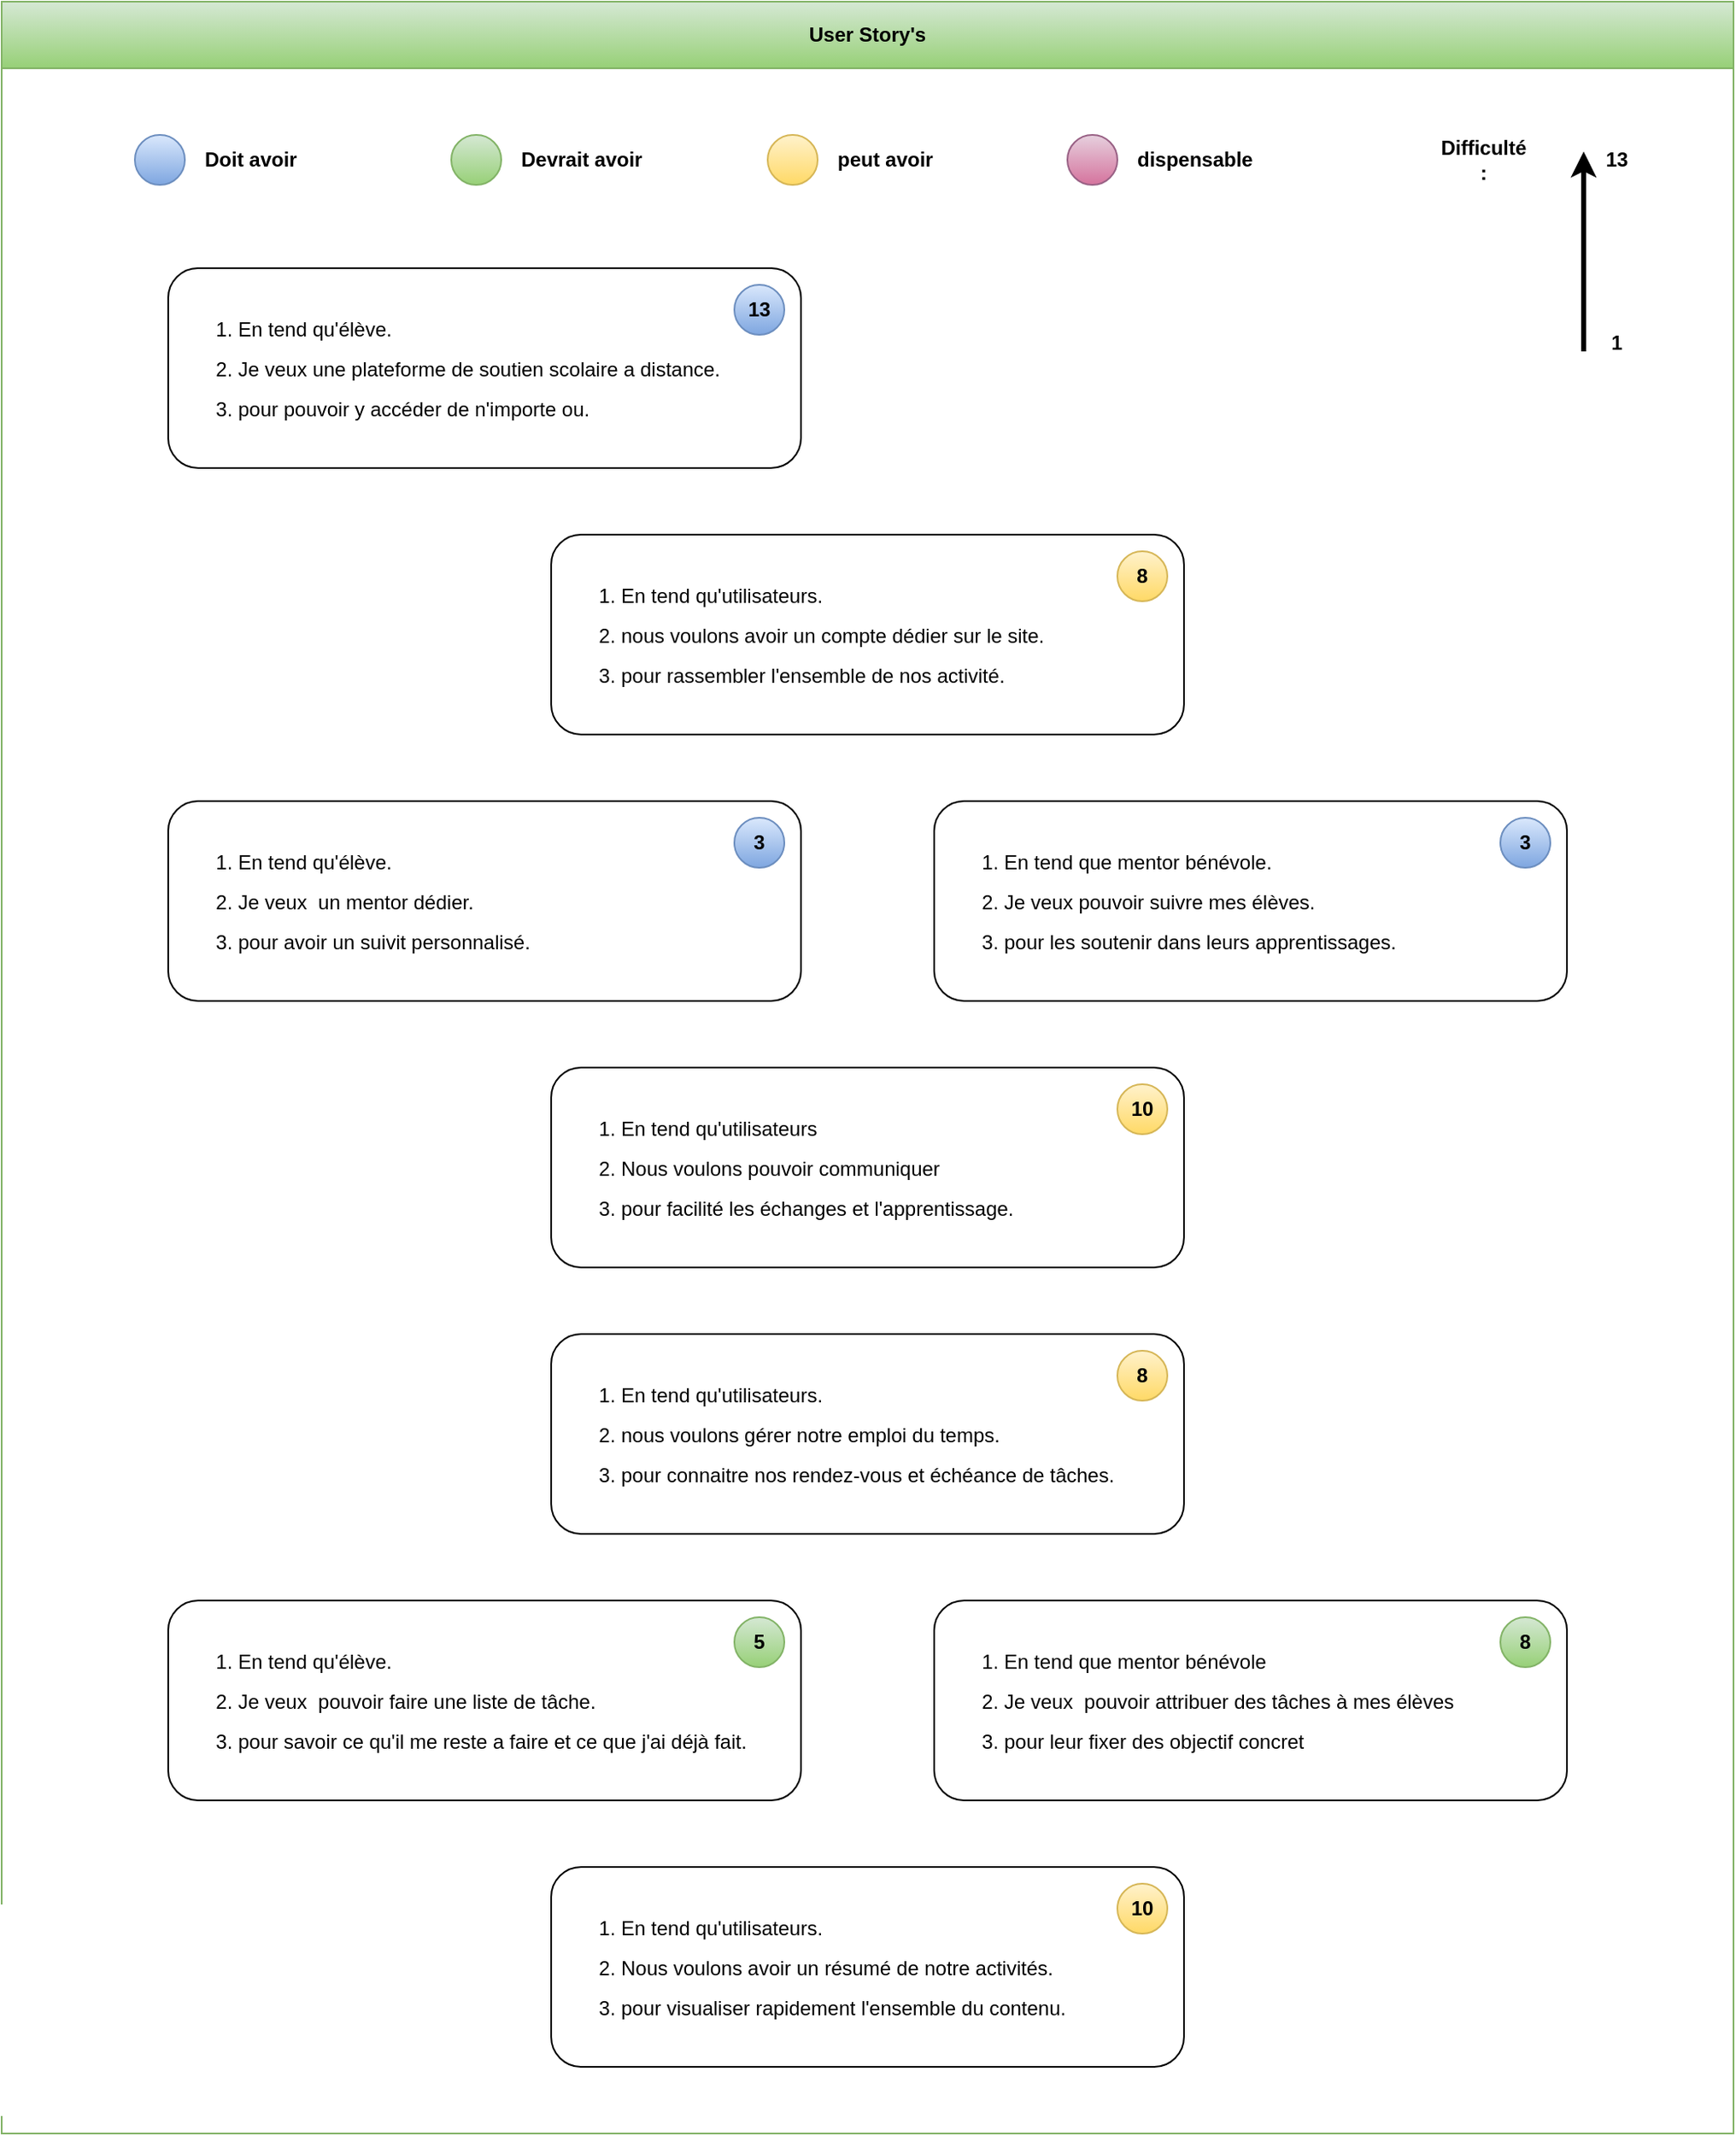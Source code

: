 <mxfile version="21.5.2" type="github">
  <diagram name="Page-1" id="sj1A13hGBqNmOc4zXh2_">
    <mxGraphModel dx="1749" dy="1963" grid="1" gridSize="10" guides="1" tooltips="1" connect="1" arrows="1" fold="1" page="1" pageScale="1" pageWidth="827" pageHeight="1169" math="0" shadow="0">
      <root>
        <mxCell id="0" />
        <mxCell id="1" parent="0" />
        <mxCell id="MKo6S_NpZ9i3rgRZni-A-3" value="User Story&#39;s" style="swimlane;whiteSpace=wrap;html=1;startSize=40;fillColor=#d5e8d4;gradientColor=#97d077;strokeColor=#82b366;" parent="1" vertex="1">
          <mxGeometry x="-360" y="-720" width="1040" height="1280" as="geometry">
            <mxRectangle x="-360" y="-720" width="110" height="40" as="alternateBounds" />
          </mxGeometry>
        </mxCell>
        <mxCell id="OetnsAStxz32LthR_dCU-24" value="" style="group" parent="MKo6S_NpZ9i3rgRZni-A-3" vertex="1" connectable="0">
          <mxGeometry x="100" y="960" width="380" height="120" as="geometry" />
        </mxCell>
        <mxCell id="OetnsAStxz32LthR_dCU-12" value="" style="rounded=1;whiteSpace=wrap;html=1;container=0;" parent="OetnsAStxz32LthR_dCU-24" vertex="1">
          <mxGeometry width="380" height="120" as="geometry" />
        </mxCell>
        <mxCell id="OetnsAStxz32LthR_dCU-23" value="&lt;ol style=&quot;line-height: 200%;&quot;&gt;&lt;li&gt;En tend qu&#39;élève.&lt;br&gt;&lt;/li&gt;&lt;li&gt;Je veux&amp;nbsp; pouvoir faire une liste de tâche.&lt;br&gt;&lt;/li&gt;&lt;li&gt;pour savoir ce qu&#39;il me reste a faire et ce que j&#39;ai déjà fait.&lt;br&gt;&lt;/li&gt;&lt;/ol&gt;" style="text;strokeColor=none;fillColor=none;align=left;verticalAlign=middle;spacingLeft=0;spacingRight=4;overflow=hidden;rotatable=0;points=[[0,0.5],[1,0.5]];portConstraint=eastwest;whiteSpace=wrap;html=1;spacing=2;spacingTop=4;spacingBottom=4;imageAspect=1;" parent="OetnsAStxz32LthR_dCU-24" vertex="1">
          <mxGeometry width="380" height="120" as="geometry" />
        </mxCell>
        <mxCell id="MKo6S_NpZ9i3rgRZni-A-76" value="5" style="rounded=1;whiteSpace=wrap;html=1;absoluteArcSize=0;metaEdit=0;arcSize=50;fillColor=#d5e8d4;gradientColor=#97d077;strokeColor=#82b366;fontStyle=1" parent="OetnsAStxz32LthR_dCU-24" vertex="1">
          <mxGeometry x="340" y="10" width="30" height="30" as="geometry" />
        </mxCell>
        <mxCell id="OetnsAStxz32LthR_dCU-28" value="" style="group" parent="MKo6S_NpZ9i3rgRZni-A-3" vertex="1" connectable="0">
          <mxGeometry x="330" y="320" width="380" height="120" as="geometry" />
        </mxCell>
        <mxCell id="OetnsAStxz32LthR_dCU-29" value="" style="rounded=1;whiteSpace=wrap;html=1;" parent="OetnsAStxz32LthR_dCU-28" vertex="1">
          <mxGeometry width="380" height="120" as="geometry" />
        </mxCell>
        <mxCell id="OetnsAStxz32LthR_dCU-30" value="&lt;ol style=&quot;line-height: 200%;&quot;&gt;&lt;li&gt;En tend qu&#39;utilisateurs.&lt;/li&gt;&lt;li&gt;nous voulons avoir un compte dédier sur le site.&lt;br&gt;&lt;/li&gt;&lt;li&gt;pour rassembler l&#39;ensemble de nos activité.&lt;br&gt;&lt;/li&gt;&lt;/ol&gt;" style="text;strokeColor=none;fillColor=none;align=left;verticalAlign=middle;spacingLeft=0;spacingRight=4;overflow=hidden;rotatable=0;points=[[0,0.5],[1,0.5]];portConstraint=eastwest;whiteSpace=wrap;html=1;spacing=2;spacingTop=4;spacingBottom=4;imageAspect=1;" parent="OetnsAStxz32LthR_dCU-28" vertex="1">
          <mxGeometry width="380" height="120" as="geometry" />
        </mxCell>
        <mxCell id="MKo6S_NpZ9i3rgRZni-A-74" value="8" style="rounded=1;whiteSpace=wrap;html=1;absoluteArcSize=0;metaEdit=0;arcSize=50;fillColor=#fff2cc;gradientColor=#ffd966;strokeColor=#d6b656;fontStyle=1" parent="OetnsAStxz32LthR_dCU-28" vertex="1">
          <mxGeometry x="340" y="10" width="30" height="30" as="geometry" />
        </mxCell>
        <mxCell id="OetnsAStxz32LthR_dCU-31" value="" style="group" parent="MKo6S_NpZ9i3rgRZni-A-3" vertex="1" connectable="0">
          <mxGeometry x="100" y="480" width="380" height="120" as="geometry" />
        </mxCell>
        <mxCell id="OetnsAStxz32LthR_dCU-32" value="" style="rounded=1;whiteSpace=wrap;html=1;" parent="OetnsAStxz32LthR_dCU-31" vertex="1">
          <mxGeometry width="380" height="120" as="geometry" />
        </mxCell>
        <mxCell id="OetnsAStxz32LthR_dCU-33" value="&lt;ol style=&quot;line-height: 200%;&quot;&gt;&lt;li&gt;En tend qu&#39;élève.&lt;/li&gt;&lt;li&gt;Je veux&amp;nbsp; un mentor dédier.&lt;br&gt;&lt;/li&gt;&lt;li&gt;pour avoir un suivit personnalisé.&lt;br&gt;&lt;/li&gt;&lt;/ol&gt;" style="text;strokeColor=none;fillColor=none;align=left;verticalAlign=middle;spacingLeft=0;spacingRight=4;overflow=hidden;rotatable=0;points=[[0,0.5],[1,0.5]];portConstraint=eastwest;whiteSpace=wrap;html=1;spacing=2;spacingTop=4;spacingBottom=4;imageAspect=1;" parent="OetnsAStxz32LthR_dCU-31" vertex="1">
          <mxGeometry width="380" height="120" as="geometry" />
        </mxCell>
        <mxCell id="MKo6S_NpZ9i3rgRZni-A-72" value="3" style="rounded=1;whiteSpace=wrap;html=1;absoluteArcSize=0;metaEdit=0;arcSize=50;fillColor=#dae8fc;gradientColor=#7ea6e0;strokeColor=#6c8ebf;editable=1;movable=1;resizable=1;rotatable=1;deletable=1;locked=0;connectable=1;noLabel=0;fontStyle=1" parent="OetnsAStxz32LthR_dCU-31" vertex="1">
          <mxGeometry x="340" y="10" width="30" height="30" as="geometry" />
        </mxCell>
        <mxCell id="OetnsAStxz32LthR_dCU-34" value="" style="group;fontStyle=0" parent="MKo6S_NpZ9i3rgRZni-A-3" vertex="1" connectable="0">
          <mxGeometry x="100" y="160" width="380" height="120" as="geometry" />
        </mxCell>
        <mxCell id="OetnsAStxz32LthR_dCU-35" value="" style="rounded=1;whiteSpace=wrap;html=1;" parent="OetnsAStxz32LthR_dCU-34" vertex="1">
          <mxGeometry width="380" height="120" as="geometry" />
        </mxCell>
        <mxCell id="OetnsAStxz32LthR_dCU-36" value="&lt;ol style=&quot;line-height: 200%;&quot;&gt;&lt;li&gt;En tend qu&#39;élève.&lt;br&gt;&lt;/li&gt;&lt;li&gt;Je veux une plateforme de soutien scolaire a distance.&lt;br&gt;&lt;/li&gt;&lt;li&gt;pour pouvoir y accéder de n&#39;importe ou.&lt;br&gt;&lt;/li&gt;&lt;/ol&gt;" style="text;strokeColor=none;fillColor=none;align=left;verticalAlign=middle;spacingLeft=0;spacingRight=4;overflow=hidden;rotatable=0;points=[[0,0.5],[1,0.5]];portConstraint=eastwest;whiteSpace=wrap;html=1;spacing=2;spacingTop=4;spacingBottom=4;imageAspect=1;" parent="OetnsAStxz32LthR_dCU-34" vertex="1">
          <mxGeometry width="380" height="120" as="geometry" />
        </mxCell>
        <mxCell id="MKo6S_NpZ9i3rgRZni-A-71" value="13" style="rounded=1;whiteSpace=wrap;html=1;absoluteArcSize=0;metaEdit=0;arcSize=50;fillColor=#dae8fc;gradientColor=#7ea6e0;strokeColor=#6c8ebf;editable=1;movable=1;resizable=1;rotatable=1;deletable=1;locked=0;connectable=1;noLabel=0;fontStyle=1" parent="OetnsAStxz32LthR_dCU-34" vertex="1">
          <mxGeometry x="340" y="10" width="30" height="30" as="geometry" />
        </mxCell>
        <mxCell id="OetnsAStxz32LthR_dCU-37" value="" style="group" parent="MKo6S_NpZ9i3rgRZni-A-3" vertex="1" connectable="0">
          <mxGeometry x="560" y="480" width="380" height="120" as="geometry" />
        </mxCell>
        <mxCell id="OetnsAStxz32LthR_dCU-38" value="" style="rounded=1;whiteSpace=wrap;html=1;" parent="OetnsAStxz32LthR_dCU-37" vertex="1">
          <mxGeometry width="380" height="120" as="geometry" />
        </mxCell>
        <mxCell id="OetnsAStxz32LthR_dCU-39" value="&lt;ol style=&quot;line-height: 200%;&quot;&gt;&lt;li&gt;En tend que mentor bénévole.&lt;br&gt;&lt;/li&gt;&lt;li&gt;Je veux pouvoir suivre mes élèves.&lt;br&gt;&lt;/li&gt;&lt;li&gt;pour les soutenir dans leurs apprentissages.&lt;br&gt;&lt;/li&gt;&lt;/ol&gt;" style="text;strokeColor=none;fillColor=none;align=left;verticalAlign=middle;spacingLeft=0;spacingRight=4;overflow=hidden;rotatable=0;points=[[0,0.5],[1,0.5]];portConstraint=eastwest;whiteSpace=wrap;html=1;spacing=2;spacingTop=4;spacingBottom=4;imageAspect=1;" parent="OetnsAStxz32LthR_dCU-37" vertex="1">
          <mxGeometry width="380" height="120" as="geometry" />
        </mxCell>
        <mxCell id="MKo6S_NpZ9i3rgRZni-A-73" value="3" style="rounded=1;whiteSpace=wrap;html=1;absoluteArcSize=0;metaEdit=0;arcSize=50;fillColor=#dae8fc;gradientColor=#7ea6e0;strokeColor=#6c8ebf;editable=1;movable=1;resizable=1;rotatable=1;deletable=1;locked=0;connectable=1;noLabel=0;fontStyle=1" parent="OetnsAStxz32LthR_dCU-37" vertex="1">
          <mxGeometry x="340" y="10" width="30" height="30" as="geometry" />
        </mxCell>
        <mxCell id="OetnsAStxz32LthR_dCU-40" value="" style="group" parent="MKo6S_NpZ9i3rgRZni-A-3" vertex="1" connectable="0">
          <mxGeometry x="560" y="960" width="380" height="120" as="geometry" />
        </mxCell>
        <mxCell id="OetnsAStxz32LthR_dCU-41" value="" style="rounded=1;whiteSpace=wrap;html=1;" parent="OetnsAStxz32LthR_dCU-40" vertex="1">
          <mxGeometry width="380" height="120" as="geometry" />
        </mxCell>
        <mxCell id="OetnsAStxz32LthR_dCU-42" value="&lt;ol style=&quot;line-height: 200%;&quot;&gt;&lt;li&gt;En tend que mentor bénévole&lt;br&gt;&lt;/li&gt;&lt;li&gt;Je veux&amp;nbsp; pouvoir attribuer des tâches à mes élèves&lt;br&gt;&lt;/li&gt;&lt;li&gt;pour leur fixer des objectif concret&lt;br&gt;&lt;/li&gt;&lt;/ol&gt;" style="text;strokeColor=none;fillColor=none;align=left;verticalAlign=middle;spacingLeft=0;spacingRight=4;overflow=hidden;rotatable=0;points=[[0,0.5],[1,0.5]];portConstraint=eastwest;whiteSpace=wrap;html=1;spacing=2;spacingTop=4;spacingBottom=4;imageAspect=1;" parent="OetnsAStxz32LthR_dCU-40" vertex="1">
          <mxGeometry width="380" height="120" as="geometry" />
        </mxCell>
        <mxCell id="MKo6S_NpZ9i3rgRZni-A-77" value="8" style="rounded=1;whiteSpace=wrap;html=1;absoluteArcSize=0;metaEdit=0;arcSize=50;fillColor=#d5e8d4;gradientColor=#97d077;strokeColor=#82b366;fontStyle=1" parent="OetnsAStxz32LthR_dCU-40" vertex="1">
          <mxGeometry x="340" y="10" width="30" height="30" as="geometry" />
        </mxCell>
        <mxCell id="OetnsAStxz32LthR_dCU-46" value="" style="group" parent="MKo6S_NpZ9i3rgRZni-A-3" vertex="1" connectable="0">
          <mxGeometry x="330" y="1120" width="380" height="120" as="geometry" />
        </mxCell>
        <mxCell id="OetnsAStxz32LthR_dCU-47" value="" style="rounded=1;whiteSpace=wrap;html=1;" parent="OetnsAStxz32LthR_dCU-46" vertex="1">
          <mxGeometry width="380" height="120" as="geometry" />
        </mxCell>
        <mxCell id="OetnsAStxz32LthR_dCU-48" value="&lt;ol style=&quot;line-height: 200%;&quot;&gt;&lt;li&gt;En tend qu&#39;utilisateurs.&lt;br&gt;&lt;/li&gt;&lt;li&gt;Nous voulons avoir un résumé de notre activités. &lt;br&gt;&lt;/li&gt;&lt;li&gt;pour visualiser rapidement l&#39;ensemble du contenu.&lt;br&gt;&lt;/li&gt;&lt;/ol&gt;" style="text;strokeColor=none;fillColor=none;align=left;verticalAlign=middle;spacingLeft=0;spacingRight=4;overflow=hidden;rotatable=0;points=[[0,0.5],[1,0.5]];portConstraint=eastwest;whiteSpace=wrap;html=1;spacing=2;spacingTop=4;spacingBottom=4;imageAspect=1;" parent="OetnsAStxz32LthR_dCU-46" vertex="1">
          <mxGeometry width="380" height="120" as="geometry" />
        </mxCell>
        <mxCell id="MKo6S_NpZ9i3rgRZni-A-69" value="10" style="rounded=1;whiteSpace=wrap;html=1;absoluteArcSize=0;metaEdit=0;arcSize=50;fillColor=#fff2cc;gradientColor=#ffd966;strokeColor=#d6b656;fontStyle=1" parent="OetnsAStxz32LthR_dCU-46" vertex="1">
          <mxGeometry x="340" y="10" width="30" height="30" as="geometry" />
        </mxCell>
        <mxCell id="OetnsAStxz32LthR_dCU-49" value="" style="group" parent="MKo6S_NpZ9i3rgRZni-A-3" vertex="1" connectable="0">
          <mxGeometry x="330" y="640" width="380" height="120" as="geometry" />
        </mxCell>
        <mxCell id="OetnsAStxz32LthR_dCU-26" value="" style="rounded=1;whiteSpace=wrap;html=1;" parent="OetnsAStxz32LthR_dCU-49" vertex="1">
          <mxGeometry width="380" height="120.0" as="geometry" />
        </mxCell>
        <mxCell id="OetnsAStxz32LthR_dCU-27" value="&lt;ol style=&quot;line-height: 200%;&quot;&gt;&lt;li&gt;En tend qu&#39;utilisateurs&lt;/li&gt;&lt;li&gt;Nous voulons pouvoir communiquer&lt;br&gt;&lt;/li&gt;&lt;li&gt;pour facilité les échanges et l&#39;apprentissage.&lt;br&gt;&lt;/li&gt;&lt;/ol&gt;" style="text;strokeColor=none;fillColor=none;align=left;verticalAlign=middle;spacingLeft=0;spacingRight=4;overflow=hidden;rotatable=0;points=[[0,0.5],[1,0.5]];portConstraint=eastwest;whiteSpace=wrap;html=1;spacing=2;spacingTop=0;spacingBottom=0;imageAspect=1;" parent="OetnsAStxz32LthR_dCU-49" vertex="1">
          <mxGeometry width="380" height="120.0" as="geometry" />
        </mxCell>
        <mxCell id="MKo6S_NpZ9i3rgRZni-A-79" value="10" style="rounded=1;whiteSpace=wrap;html=1;absoluteArcSize=0;metaEdit=0;arcSize=50;fillColor=#fff2cc;gradientColor=#ffd966;strokeColor=#d6b656;fontStyle=1" parent="OetnsAStxz32LthR_dCU-49" vertex="1">
          <mxGeometry x="340" y="10" width="30" height="30" as="geometry" />
        </mxCell>
        <mxCell id="MKo6S_NpZ9i3rgRZni-A-2" value="" style="group" parent="MKo6S_NpZ9i3rgRZni-A-3" vertex="1" connectable="0">
          <mxGeometry x="330" y="800" width="380" height="120" as="geometry" />
        </mxCell>
        <mxCell id="EO4pnPSAchLOPsAstI3M-14" value="" style="rounded=1;whiteSpace=wrap;html=1;container=0;" parent="MKo6S_NpZ9i3rgRZni-A-2" vertex="1">
          <mxGeometry width="380" height="120" as="geometry" />
        </mxCell>
        <mxCell id="EO4pnPSAchLOPsAstI3M-6" value="&lt;ol style=&quot;line-height: 200%;&quot;&gt;&lt;li&gt;En tend qu&#39;utilisateurs.&lt;/li&gt;&lt;li&gt;nous voulons gérer notre emploi du temps. &lt;br&gt;&lt;/li&gt;&lt;li&gt;pour connaitre nos rendez-vous et échéance de tâches.&lt;br&gt;&lt;/li&gt;&lt;/ol&gt;" style="text;strokeColor=none;fillColor=none;align=left;verticalAlign=middle;spacingLeft=0;spacingRight=4;overflow=hidden;rotatable=0;points=[[0,0.5],[1,0.5]];portConstraint=eastwest;whiteSpace=wrap;html=1;spacing=2;spacingTop=4;spacingBottom=4;imageAspect=1;container=0;" parent="MKo6S_NpZ9i3rgRZni-A-2" vertex="1">
          <mxGeometry width="380" height="120" as="geometry" />
        </mxCell>
        <mxCell id="MKo6S_NpZ9i3rgRZni-A-78" value="8" style="rounded=1;whiteSpace=wrap;html=1;absoluteArcSize=0;metaEdit=0;arcSize=50;fillColor=#fff2cc;gradientColor=#ffd966;strokeColor=#d6b656;fontStyle=1" parent="MKo6S_NpZ9i3rgRZni-A-2" vertex="1">
          <mxGeometry x="340" y="10" width="30" height="30" as="geometry" />
        </mxCell>
        <mxCell id="MKo6S_NpZ9i3rgRZni-A-15" value="" style="endArrow=classic;html=1;rounded=0;strokeWidth=3;" parent="MKo6S_NpZ9i3rgRZni-A-3" edge="1">
          <mxGeometry width="50" height="50" relative="1" as="geometry">
            <mxPoint x="950" y="210" as="sourcePoint" />
            <mxPoint x="950" y="90" as="targetPoint" />
          </mxGeometry>
        </mxCell>
        <mxCell id="MKo6S_NpZ9i3rgRZni-A-16" value="&lt;b&gt;Difficulté :&lt;/b&gt;" style="text;html=1;strokeColor=none;fillColor=none;align=center;verticalAlign=middle;whiteSpace=wrap;rounded=0;" parent="MKo6S_NpZ9i3rgRZni-A-3" vertex="1">
          <mxGeometry x="860" y="80" width="60" height="30" as="geometry" />
        </mxCell>
        <mxCell id="MKo6S_NpZ9i3rgRZni-A-61" value="&lt;b&gt;1&lt;/b&gt;" style="text;html=1;strokeColor=none;fillColor=none;align=center;verticalAlign=middle;whiteSpace=wrap;rounded=0;" parent="MKo6S_NpZ9i3rgRZni-A-3" vertex="1">
          <mxGeometry x="940" y="190" width="60" height="30" as="geometry" />
        </mxCell>
        <mxCell id="MKo6S_NpZ9i3rgRZni-A-62" value="&lt;b&gt;13&lt;/b&gt;" style="text;html=1;strokeColor=none;fillColor=none;align=center;verticalAlign=middle;whiteSpace=wrap;rounded=0;" parent="MKo6S_NpZ9i3rgRZni-A-3" vertex="1">
          <mxGeometry x="940" y="80" width="60" height="30" as="geometry" />
        </mxCell>
        <mxCell id="MKo6S_NpZ9i3rgRZni-A-6" value="" style="group" parent="MKo6S_NpZ9i3rgRZni-A-3" vertex="1" connectable="0">
          <mxGeometry x="270" y="80" width="130" height="30" as="geometry" />
        </mxCell>
        <mxCell id="MKo6S_NpZ9i3rgRZni-A-7" value="" style="rounded=1;whiteSpace=wrap;html=1;absoluteArcSize=0;metaEdit=0;arcSize=50;fillColor=#d5e8d4;gradientColor=#97d077;strokeColor=#82b366;" parent="MKo6S_NpZ9i3rgRZni-A-6" vertex="1">
          <mxGeometry width="30" height="30" as="geometry" />
        </mxCell>
        <mxCell id="MKo6S_NpZ9i3rgRZni-A-8" value="Devrait avoir" style="text;html=1;strokeColor=none;fillColor=none;align=left;verticalAlign=middle;whiteSpace=wrap;rounded=0;fontStyle=1" parent="MKo6S_NpZ9i3rgRZni-A-6" vertex="1">
          <mxGeometry x="40" width="90" height="30" as="geometry" />
        </mxCell>
        <mxCell id="MKo6S_NpZ9i3rgRZni-A-9" value="" style="group" parent="MKo6S_NpZ9i3rgRZni-A-3" vertex="1" connectable="0">
          <mxGeometry x="460" y="80" width="130" height="30" as="geometry" />
        </mxCell>
        <mxCell id="MKo6S_NpZ9i3rgRZni-A-10" value="" style="rounded=1;whiteSpace=wrap;html=1;absoluteArcSize=0;metaEdit=0;arcSize=50;fillColor=#fff2cc;gradientColor=#ffd966;strokeColor=#d6b656;" parent="MKo6S_NpZ9i3rgRZni-A-9" vertex="1">
          <mxGeometry width="30" height="30" as="geometry" />
        </mxCell>
        <mxCell id="MKo6S_NpZ9i3rgRZni-A-11" value="peut avoir" style="text;html=1;strokeColor=none;fillColor=none;align=left;verticalAlign=middle;whiteSpace=wrap;rounded=0;fontStyle=1" parent="MKo6S_NpZ9i3rgRZni-A-9" vertex="1">
          <mxGeometry x="40" width="90" height="30" as="geometry" />
        </mxCell>
        <mxCell id="MKo6S_NpZ9i3rgRZni-A-12" value="" style="group" parent="MKo6S_NpZ9i3rgRZni-A-3" vertex="1" connectable="0">
          <mxGeometry x="640" y="80" width="130" height="30" as="geometry" />
        </mxCell>
        <mxCell id="MKo6S_NpZ9i3rgRZni-A-13" value="" style="rounded=1;whiteSpace=wrap;html=1;absoluteArcSize=0;metaEdit=0;arcSize=50;fillColor=#e6d0de;strokeColor=#996185;gradientColor=#d5739d;" parent="MKo6S_NpZ9i3rgRZni-A-12" vertex="1">
          <mxGeometry width="30" height="30" as="geometry" />
        </mxCell>
        <mxCell id="MKo6S_NpZ9i3rgRZni-A-14" value="dispensable" style="text;html=1;strokeColor=none;fillColor=none;align=left;verticalAlign=middle;whiteSpace=wrap;rounded=0;fontStyle=1" parent="MKo6S_NpZ9i3rgRZni-A-12" vertex="1">
          <mxGeometry x="40" width="90" height="30" as="geometry" />
        </mxCell>
        <mxCell id="MKo6S_NpZ9i3rgRZni-A-5" value="" style="group" parent="MKo6S_NpZ9i3rgRZni-A-3" vertex="1" connectable="0">
          <mxGeometry x="80" y="80" width="130" height="30" as="geometry" />
        </mxCell>
        <mxCell id="MKo6S_NpZ9i3rgRZni-A-1" value="" style="rounded=1;whiteSpace=wrap;html=1;absoluteArcSize=0;metaEdit=0;arcSize=50;fillColor=#dae8fc;gradientColor=#7ea6e0;strokeColor=#6c8ebf;editable=1;movable=1;resizable=1;rotatable=1;deletable=1;locked=0;connectable=1;noLabel=0;" parent="MKo6S_NpZ9i3rgRZni-A-5" vertex="1">
          <mxGeometry width="30" height="30" as="geometry" />
        </mxCell>
        <mxCell id="MKo6S_NpZ9i3rgRZni-A-4" value="Doit avoir" style="text;html=1;strokeColor=none;fillColor=none;align=left;verticalAlign=middle;whiteSpace=wrap;rounded=0;fontStyle=1" parent="MKo6S_NpZ9i3rgRZni-A-5" vertex="1">
          <mxGeometry x="40" width="90" height="30" as="geometry" />
        </mxCell>
      </root>
    </mxGraphModel>
  </diagram>
</mxfile>
